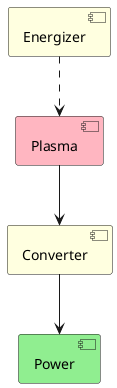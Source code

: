 @startuml

hide methods
hide fields
hide circle

[Plasma] as PA #lightpink

[Energizer] as E #lightyellow

[Converter] as C #lightyellow

[Power] as P #lightgreen

E ..> PA
PA --> C
C --> P

@enduml
